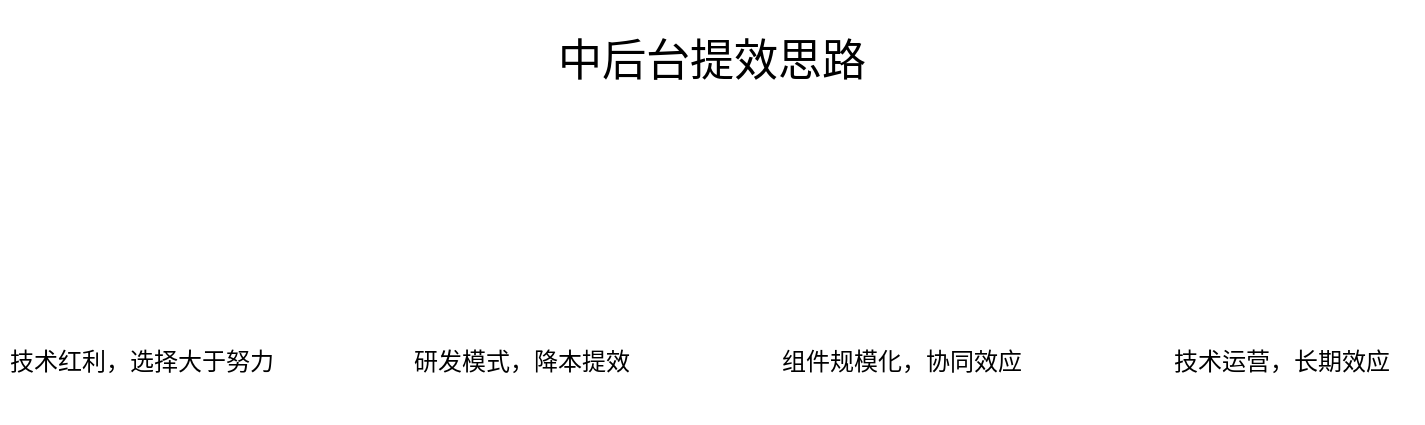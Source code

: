 <mxfile>
    <diagram id="_zYmjg0Pby6fgm1xYyOC" name="第 1 页">
        <mxGraphModel dx="985" dy="706" grid="1" gridSize="10" guides="1" tooltips="1" connect="1" arrows="1" fold="1" page="1" pageScale="1" pageWidth="827" pageHeight="1169" math="0" shadow="0">
            <root>
                <mxCell id="0"/>
                <mxCell id="1" parent="0"/>
                <mxCell id="21" style="edgeStyle=orthogonalEdgeStyle;html=1;exitX=0.5;exitY=1;exitDx=0;exitDy=0;entryX=0.5;entryY=0;entryDx=0;entryDy=0;fontColor=#FFFFFF;strokeColor=#FFFFFF;" parent="1" source="13" target="19" edge="1">
                    <mxGeometry relative="1" as="geometry"/>
                </mxCell>
                <mxCell id="23" style="edgeStyle=orthogonalEdgeStyle;html=1;exitX=0.5;exitY=1;exitDx=0;exitDy=0;strokeColor=#FFFFFF;" edge="1" parent="1" source="13" target="22">
                    <mxGeometry relative="1" as="geometry"/>
                </mxCell>
                <mxCell id="24" style="edgeStyle=orthogonalEdgeStyle;html=1;exitX=0.5;exitY=1;exitDx=0;exitDy=0;entryX=0.5;entryY=0;entryDx=0;entryDy=0;strokeColor=#FFFFFF;" edge="1" parent="1" source="13" target="18">
                    <mxGeometry relative="1" as="geometry"/>
                </mxCell>
                <mxCell id="25" style="edgeStyle=orthogonalEdgeStyle;html=1;exitX=0.5;exitY=1;exitDx=0;exitDy=0;entryX=0.5;entryY=0;entryDx=0;entryDy=0;strokeColor=#FFFFFF;" edge="1" parent="1" source="13" target="16">
                    <mxGeometry relative="1" as="geometry"/>
                </mxCell>
                <mxCell id="13" value="&lt;font style=&quot;font-size: 22px&quot;&gt;中后台提效思路&lt;/font&gt;" style="rounded=1;whiteSpace=wrap;html=1;fontColor=#000000;strokeColor=#FFFFFF;" parent="1" vertex="1">
                    <mxGeometry x="210" y="120" width="430" height="60" as="geometry"/>
                </mxCell>
                <mxCell id="16" value="技术红利，选择大于努力" style="rounded=1;whiteSpace=wrap;html=1;fontColor=#000000;strokeColor=#FFFFFF;" parent="1" vertex="1">
                    <mxGeometry x="70" y="270" width="140" height="60" as="geometry"/>
                </mxCell>
                <mxCell id="18" value="研发模式，降本提效" style="rounded=1;whiteSpace=wrap;html=1;fontColor=#000000;strokeColor=#FFFFFF;" parent="1" vertex="1">
                    <mxGeometry x="260" y="270" width="140" height="60" as="geometry"/>
                </mxCell>
                <mxCell id="19" value="组件规模化，协同效应" style="rounded=1;whiteSpace=wrap;html=1;fontColor=#000000;strokeColor=#FFFFFF;" parent="1" vertex="1">
                    <mxGeometry x="450" y="270" width="140" height="60" as="geometry"/>
                </mxCell>
                <mxCell id="22" value="技术运营，长期效应" style="rounded=1;whiteSpace=wrap;html=1;fontColor=#000000;strokeColor=#FFFFFF;" vertex="1" parent="1">
                    <mxGeometry x="640" y="270" width="140" height="60" as="geometry"/>
                </mxCell>
            </root>
        </mxGraphModel>
    </diagram>
</mxfile>
